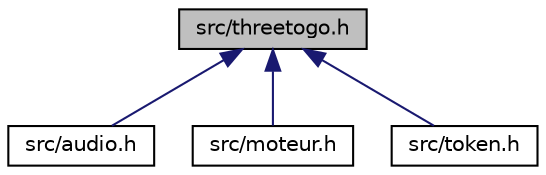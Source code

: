 digraph "src/threetogo.h"
{
  edge [fontname="Helvetica",fontsize="10",labelfontname="Helvetica",labelfontsize="10"];
  node [fontname="Helvetica",fontsize="10",shape=record];
  Node4 [label="src/threetogo.h",height=0.2,width=0.4,color="black", fillcolor="grey75", style="filled", fontcolor="black"];
  Node4 -> Node5 [dir="back",color="midnightblue",fontsize="10",style="solid",fontname="Helvetica"];
  Node5 [label="src/audio.h",height=0.2,width=0.4,color="black", fillcolor="white", style="filled",URL="$audio_8h.html",tooltip="Contient les fonctions audio du jeu. "];
  Node4 -> Node6 [dir="back",color="midnightblue",fontsize="10",style="solid",fontname="Helvetica"];
  Node6 [label="src/moteur.h",height=0.2,width=0.4,color="black", fillcolor="white", style="filled",URL="$moteur_8h.html",tooltip="Contient les fonctions du moteur du jeu. "];
  Node4 -> Node7 [dir="back",color="midnightblue",fontsize="10",style="solid",fontname="Helvetica"];
  Node7 [label="src/token.h",height=0.2,width=0.4,color="black", fillcolor="white", style="filled",URL="$token_8h.html",tooltip="Contient les fonctions manipulant les listes de tokens. "];
}
